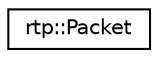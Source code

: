 digraph "Graphical Class Hierarchy"
{
  edge [fontname="Helvetica",fontsize="10",labelfontname="Helvetica",labelfontsize="10"];
  node [fontname="Helvetica",fontsize="10",shape=record];
  rankdir="LR";
  Node0 [label="rtp::Packet",height=0.2,width=0.4,color="black", fillcolor="white", style="filled",URL="$classrtp_1_1_packet.html",tooltip="Real-Time packet definition. "];
}
